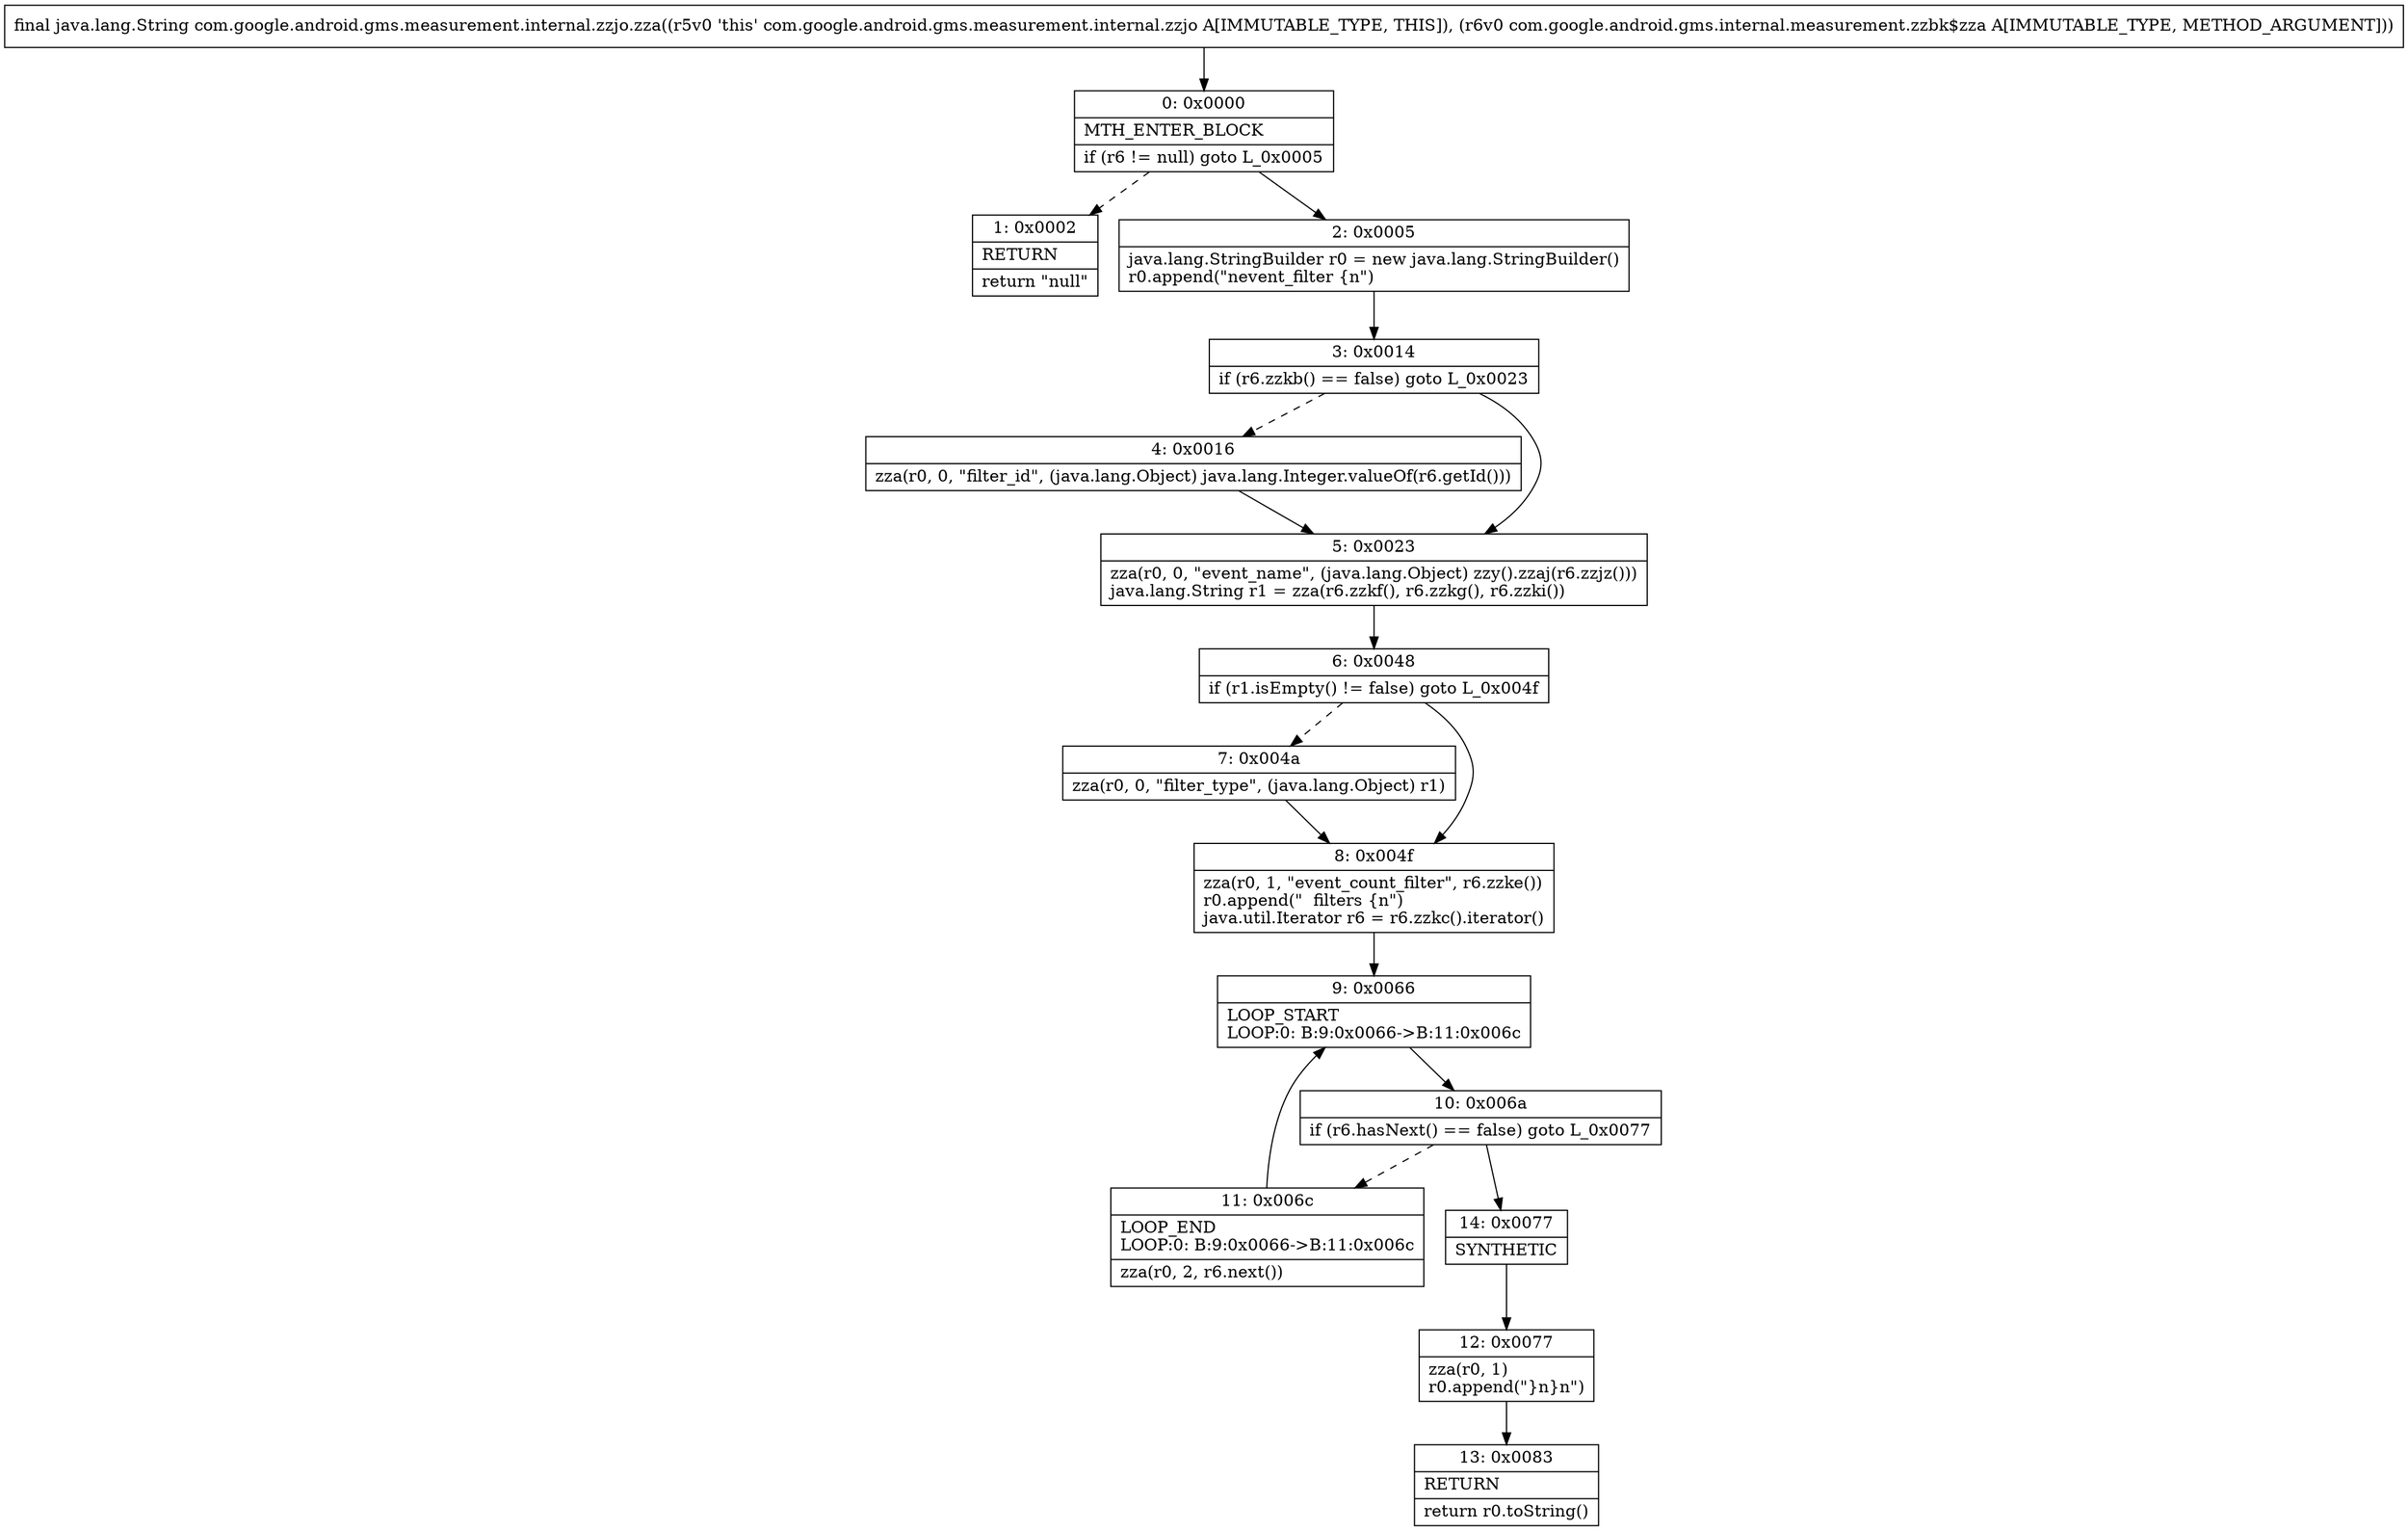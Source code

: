 digraph "CFG forcom.google.android.gms.measurement.internal.zzjo.zza(Lcom\/google\/android\/gms\/internal\/measurement\/zzbk$zza;)Ljava\/lang\/String;" {
Node_0 [shape=record,label="{0\:\ 0x0000|MTH_ENTER_BLOCK\l|if (r6 != null) goto L_0x0005\l}"];
Node_1 [shape=record,label="{1\:\ 0x0002|RETURN\l|return \"null\"\l}"];
Node_2 [shape=record,label="{2\:\ 0x0005|java.lang.StringBuilder r0 = new java.lang.StringBuilder()\lr0.append(\"nevent_filter \{n\")\l}"];
Node_3 [shape=record,label="{3\:\ 0x0014|if (r6.zzkb() == false) goto L_0x0023\l}"];
Node_4 [shape=record,label="{4\:\ 0x0016|zza(r0, 0, \"filter_id\", (java.lang.Object) java.lang.Integer.valueOf(r6.getId()))\l}"];
Node_5 [shape=record,label="{5\:\ 0x0023|zza(r0, 0, \"event_name\", (java.lang.Object) zzy().zzaj(r6.zzjz()))\ljava.lang.String r1 = zza(r6.zzkf(), r6.zzkg(), r6.zzki())\l}"];
Node_6 [shape=record,label="{6\:\ 0x0048|if (r1.isEmpty() != false) goto L_0x004f\l}"];
Node_7 [shape=record,label="{7\:\ 0x004a|zza(r0, 0, \"filter_type\", (java.lang.Object) r1)\l}"];
Node_8 [shape=record,label="{8\:\ 0x004f|zza(r0, 1, \"event_count_filter\", r6.zzke())\lr0.append(\"  filters \{n\")\ljava.util.Iterator r6 = r6.zzkc().iterator()\l}"];
Node_9 [shape=record,label="{9\:\ 0x0066|LOOP_START\lLOOP:0: B:9:0x0066\-\>B:11:0x006c\l}"];
Node_10 [shape=record,label="{10\:\ 0x006a|if (r6.hasNext() == false) goto L_0x0077\l}"];
Node_11 [shape=record,label="{11\:\ 0x006c|LOOP_END\lLOOP:0: B:9:0x0066\-\>B:11:0x006c\l|zza(r0, 2, r6.next())\l}"];
Node_12 [shape=record,label="{12\:\ 0x0077|zza(r0, 1)\lr0.append(\"\}n\}n\")\l}"];
Node_13 [shape=record,label="{13\:\ 0x0083|RETURN\l|return r0.toString()\l}"];
Node_14 [shape=record,label="{14\:\ 0x0077|SYNTHETIC\l}"];
MethodNode[shape=record,label="{final java.lang.String com.google.android.gms.measurement.internal.zzjo.zza((r5v0 'this' com.google.android.gms.measurement.internal.zzjo A[IMMUTABLE_TYPE, THIS]), (r6v0 com.google.android.gms.internal.measurement.zzbk$zza A[IMMUTABLE_TYPE, METHOD_ARGUMENT])) }"];
MethodNode -> Node_0;
Node_0 -> Node_1[style=dashed];
Node_0 -> Node_2;
Node_2 -> Node_3;
Node_3 -> Node_4[style=dashed];
Node_3 -> Node_5;
Node_4 -> Node_5;
Node_5 -> Node_6;
Node_6 -> Node_7[style=dashed];
Node_6 -> Node_8;
Node_7 -> Node_8;
Node_8 -> Node_9;
Node_9 -> Node_10;
Node_10 -> Node_11[style=dashed];
Node_10 -> Node_14;
Node_11 -> Node_9;
Node_12 -> Node_13;
Node_14 -> Node_12;
}

